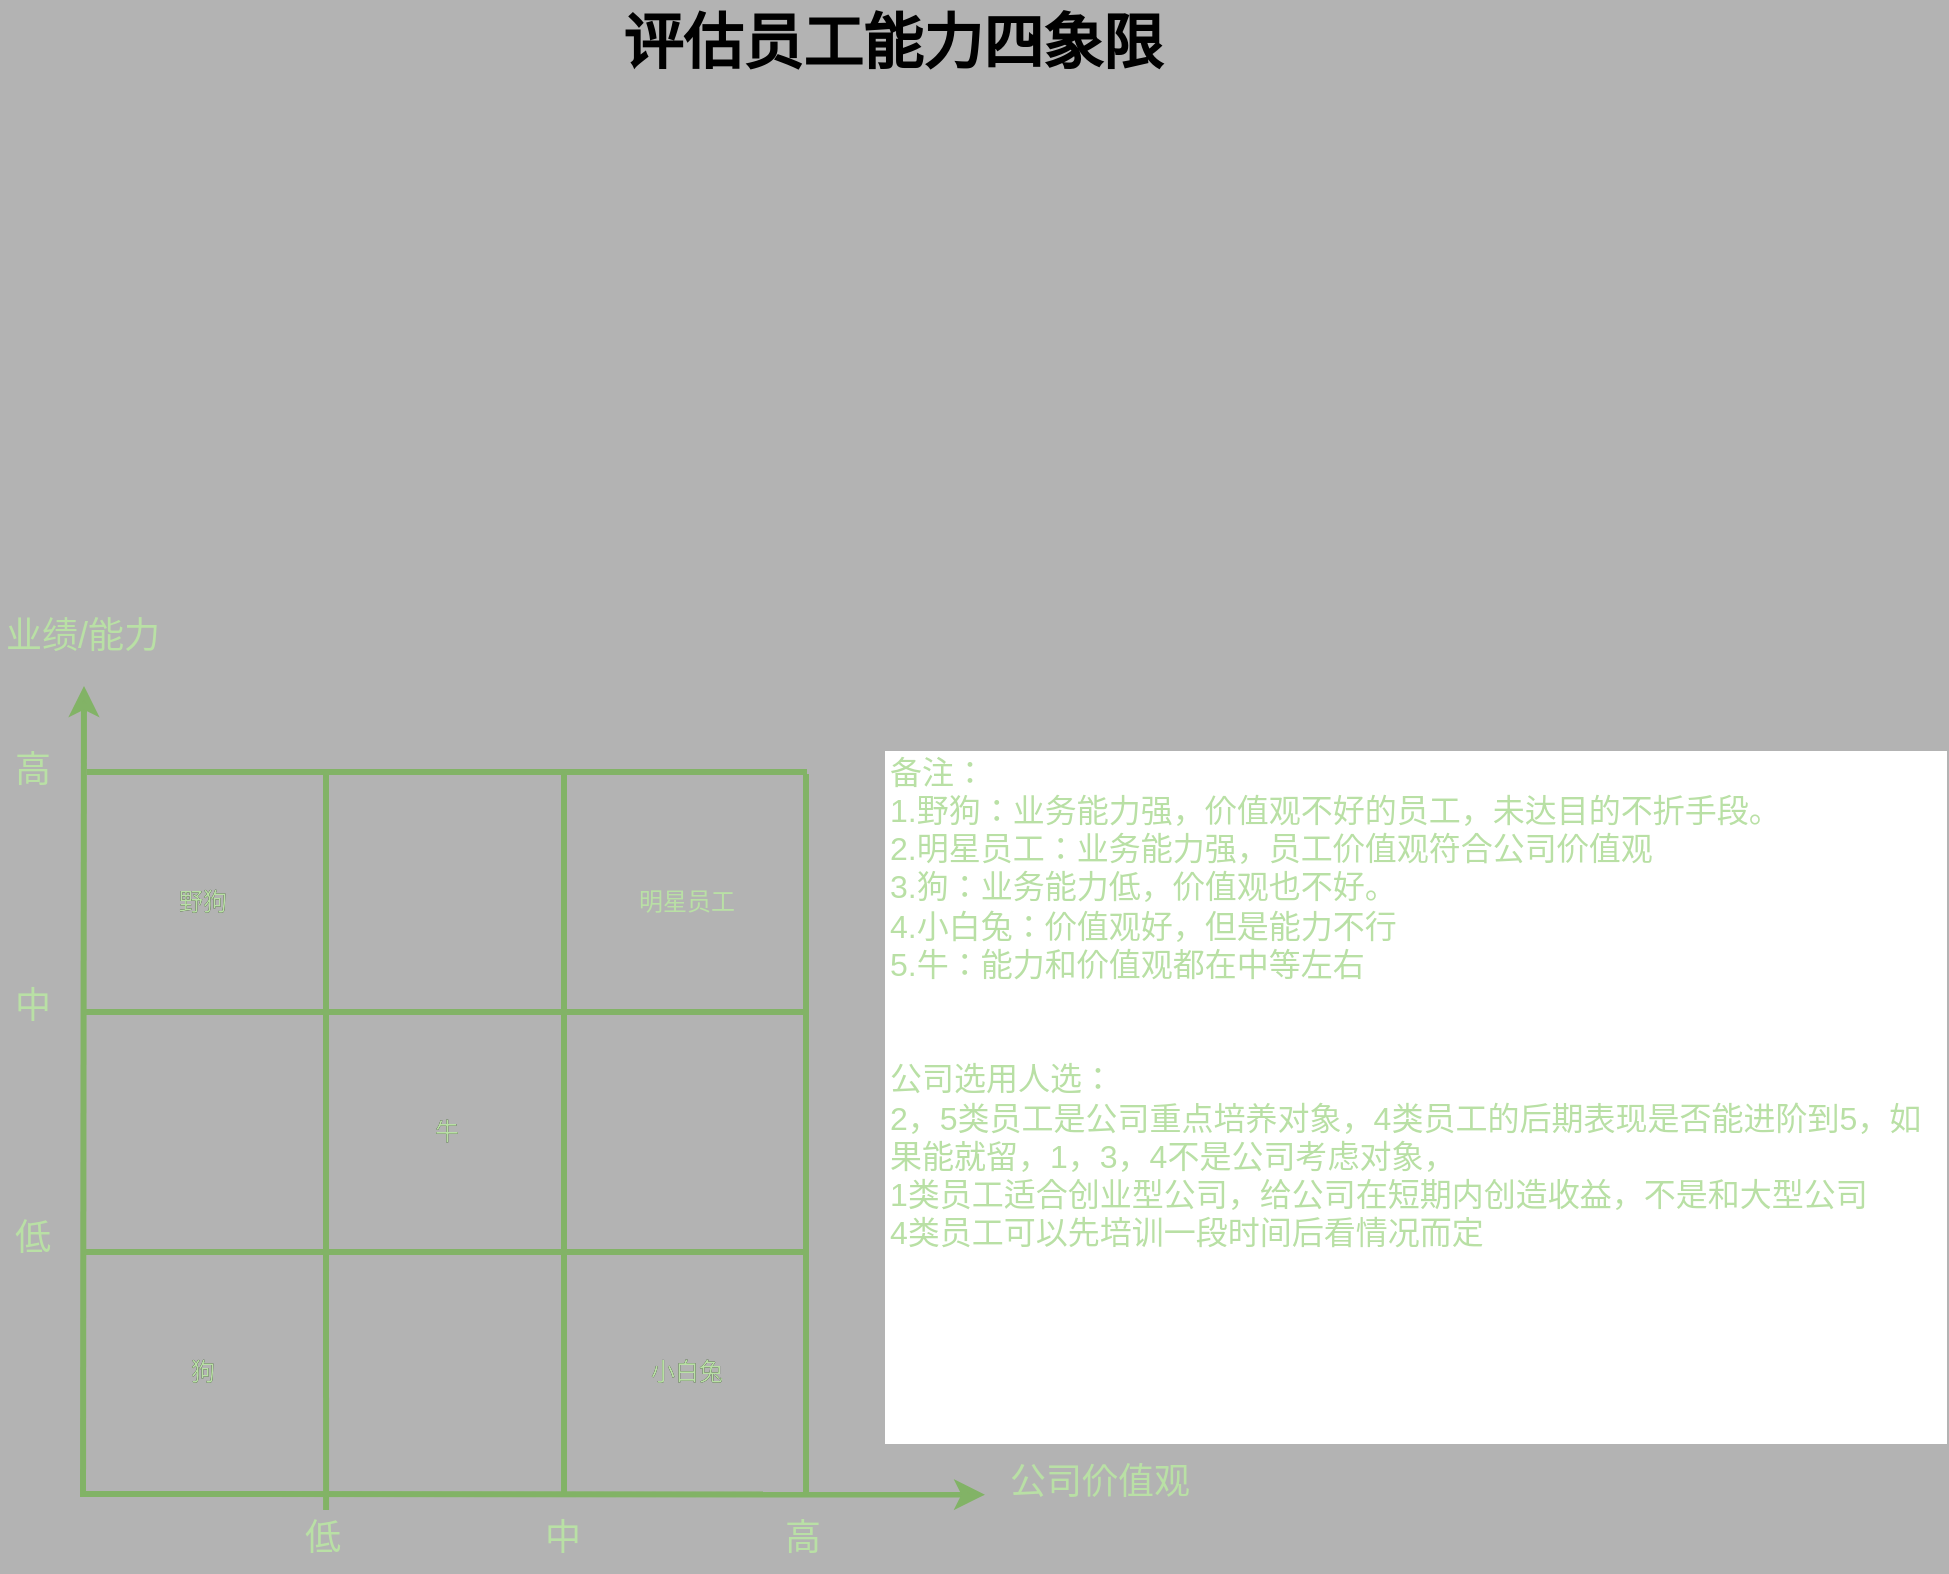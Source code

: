 <mxfile version="14.1.1" type="github">
  <diagram id="07fea595-8f29-1299-0266-81d95cde20df" name="Page-1">
    <mxGraphModel dx="-1622" dy="-426" grid="1" gridSize="10" guides="1" tooltips="1" connect="1" arrows="1" fold="1" page="1" pageScale="1" pageWidth="1169" pageHeight="827" background="#B3B3B3" math="0" shadow="0">
      <root>
        <mxCell id="0" />
        <mxCell id="1" parent="0" />
        <mxCell id="727" value="" style="edgeStyle=none;html=1;fontColor=#000000;strokeWidth=3;strokeColor=#82b366;fillColor=#d5e8d4;" parent="1" edge="1">
          <mxGeometry width="100" height="100" relative="1" as="geometry">
            <mxPoint x="2438.5" y="1601.5" as="sourcePoint" />
            <mxPoint x="2439" y="1197" as="targetPoint" />
          </mxGeometry>
        </mxCell>
        <mxCell id="734" value="" style="edgeStyle=none;html=1;fontColor=#000000;strokeWidth=3;strokeColor=#82b366;fillColor=#d5e8d4;" parent="1" edge="1">
          <mxGeometry width="100" height="100" relative="1" as="geometry">
            <mxPoint x="2437" y="1601" as="sourcePoint" />
            <mxPoint x="2889.5" y="1601.31" as="targetPoint" />
          </mxGeometry>
        </mxCell>
        <mxCell id="735" value="&lt;font color=&quot;#b9e0a5&quot;&gt;公司价值观&lt;/font&gt;" style="text;spacingTop=-5;html=1;fontSize=18;fontStyle=0;points=[];strokeColor=none;" parent="1" vertex="1">
          <mxGeometry x="2900" y="1582.5" width="80" height="20" as="geometry" />
        </mxCell>
        <mxCell id="736" value="&lt;font color=&quot;#b9e0a5&quot;&gt;低&lt;/font&gt;" style="text;spacingTop=-5;align=center;verticalAlign=middle;fontStyle=0;html=1;fontSize=18;points=[];strokeColor=none;" parent="1" vertex="1">
          <mxGeometry x="2497.5" y="1610" width="120" height="30" as="geometry" />
        </mxCell>
        <mxCell id="737" value="&lt;font color=&quot;#b9e0a5&quot;&gt;中&lt;/font&gt;" style="text;spacingTop=-5;align=center;verticalAlign=middle;fontStyle=0;html=1;fontSize=18;points=[];strokeColor=none;" parent="1" vertex="1">
          <mxGeometry x="2617.5" y="1610" width="120" height="30" as="geometry" />
        </mxCell>
        <mxCell id="738" value="&lt;font color=&quot;#b9e0a5&quot;&gt;高&lt;/font&gt;" style="text;spacingTop=-5;align=center;verticalAlign=middle;fontStyle=0;html=1;fontSize=18;points=[];strokeColor=none;" parent="1" vertex="1">
          <mxGeometry x="2737.5" y="1610" width="120" height="30" as="geometry" />
        </mxCell>
        <mxCell id="745" value="&lt;font color=&quot;#b9e0a5&quot;&gt;业绩/能力&lt;/font&gt;" style="text;spacingTop=-5;html=1;fontSize=18;fontStyle=0;points=[]" parent="1" vertex="1">
          <mxGeometry x="2397.5" y="1160" width="80" height="20" as="geometry" />
        </mxCell>
        <mxCell id="746" value="&lt;font color=&quot;#b9e0a5&quot;&gt;低&lt;/font&gt;" style="text;spacingTop=-5;align=center;verticalAlign=middle;fontStyle=0;html=1;fontSize=18;points=[]" parent="1" vertex="1">
          <mxGeometry x="2397.5" y="1410.0" width="30" height="130.0" as="geometry" />
        </mxCell>
        <mxCell id="747" value="&lt;font color=&quot;#b9e0a5&quot;&gt;中&lt;/font&gt;" style="text;spacingTop=-5;align=center;verticalAlign=middle;fontStyle=0;html=1;fontSize=18;points=[]" parent="1" vertex="1">
          <mxGeometry x="2397.5" y="1294.5" width="30" height="130.0" as="geometry" />
        </mxCell>
        <mxCell id="748" value="&lt;font color=&quot;#b9e0a5&quot;&gt;高&lt;/font&gt;" style="text;spacingTop=-5;align=center;verticalAlign=middle;fontStyle=0;html=1;fontSize=18;points=[]" parent="1" vertex="1">
          <mxGeometry x="2397.5" y="1176" width="30" height="130.0" as="geometry" />
        </mxCell>
        <mxCell id="749" value="评估员工能力四象限" style="text;spacingTop=-5;align=center;verticalAlign=middle;fontSize=30;fontStyle=1;html=1;points=[]" parent="1" vertex="1">
          <mxGeometry x="2437.5" y="854.5" width="810" height="45" as="geometry" />
        </mxCell>
        <mxCell id="U7ZelPJluDHWmrLzTlLS-753" value="" style="endArrow=none;html=1;exitX=0.521;exitY=0.117;exitDx=0;exitDy=0;exitPerimeter=0;strokeWidth=3;strokeColor=#82b366;fillColor=#d5e8d4;" edge="1" parent="1">
          <mxGeometry width="50" height="50" relative="1" as="geometry">
            <mxPoint x="2560.02" y="1609.01" as="sourcePoint" />
            <mxPoint x="2560" y="1240" as="targetPoint" />
          </mxGeometry>
        </mxCell>
        <mxCell id="U7ZelPJluDHWmrLzTlLS-756" value="" style="endArrow=none;html=1;exitX=0.521;exitY=0.117;exitDx=0;exitDy=0;exitPerimeter=0;strokeWidth=3;strokeColor=#82b366;fillColor=#d5e8d4;" edge="1" parent="1">
          <mxGeometry width="50" height="50" relative="1" as="geometry">
            <mxPoint x="2679.02" y="1601.5" as="sourcePoint" />
            <mxPoint x="2679" y="1240" as="targetPoint" />
          </mxGeometry>
        </mxCell>
        <mxCell id="U7ZelPJluDHWmrLzTlLS-757" value="" style="endArrow=none;html=1;exitX=0.521;exitY=0.117;exitDx=0;exitDy=0;exitPerimeter=0;strokeWidth=3;strokeColor=#82b366;fillColor=#d5e8d4;" edge="1" parent="1">
          <mxGeometry width="50" height="50" relative="1" as="geometry">
            <mxPoint x="2800.02" y="1601.5" as="sourcePoint" />
            <mxPoint x="2800" y="1241" as="targetPoint" />
          </mxGeometry>
        </mxCell>
        <mxCell id="U7ZelPJluDHWmrLzTlLS-758" value="" style="endArrow=none;html=1;strokeWidth=3;strokeColor=#82b366;fillColor=#d5e8d4;" edge="1" parent="1">
          <mxGeometry width="50" height="50" relative="1" as="geometry">
            <mxPoint x="2440.5" y="1240" as="sourcePoint" />
            <mxPoint x="2800.5" y="1240" as="targetPoint" />
          </mxGeometry>
        </mxCell>
        <mxCell id="U7ZelPJluDHWmrLzTlLS-759" value="" style="endArrow=none;html=1;strokeWidth=3;strokeColor=#82b366;fillColor=#d5e8d4;" edge="1" parent="1">
          <mxGeometry width="50" height="50" relative="1" as="geometry">
            <mxPoint x="2439.5" y="1360" as="sourcePoint" />
            <mxPoint x="2799.5" y="1360" as="targetPoint" />
          </mxGeometry>
        </mxCell>
        <mxCell id="U7ZelPJluDHWmrLzTlLS-760" value="" style="endArrow=none;html=1;strokeWidth=3;strokeColor=#82b366;fillColor=#d5e8d4;" edge="1" parent="1">
          <mxGeometry width="50" height="50" relative="1" as="geometry">
            <mxPoint x="2438.5" y="1480" as="sourcePoint" />
            <mxPoint x="2799" y="1480" as="targetPoint" />
            <Array as="points">
              <mxPoint x="2618.5" y="1480" />
            </Array>
          </mxGeometry>
        </mxCell>
        <mxCell id="U7ZelPJluDHWmrLzTlLS-763" value="小白兔" style="text;html=1;align=center;verticalAlign=middle;resizable=0;points=[];autosize=1;" vertex="1" parent="1">
          <mxGeometry x="2715" y="1530" width="50" height="20" as="geometry" />
        </mxCell>
        <mxCell id="U7ZelPJluDHWmrLzTlLS-764" value="狗" style="text;html=1;align=center;verticalAlign=middle;resizable=0;points=[];autosize=1;" vertex="1" parent="1">
          <mxGeometry x="2482.5" y="1530" width="30" height="20" as="geometry" />
        </mxCell>
        <mxCell id="U7ZelPJluDHWmrLzTlLS-765" value="野狗" style="text;html=1;align=center;verticalAlign=middle;resizable=0;points=[];autosize=1;" vertex="1" parent="1">
          <mxGeometry x="2477.5" y="1294.5" width="40" height="20" as="geometry" />
        </mxCell>
        <mxCell id="U7ZelPJluDHWmrLzTlLS-766" value="明星员工" style="text;html=1;align=center;verticalAlign=middle;resizable=0;points=[];autosize=1;fontColor=#B9E0A5;" vertex="1" parent="1">
          <mxGeometry x="2710" y="1294.5" width="60" height="20" as="geometry" />
        </mxCell>
        <mxCell id="U7ZelPJluDHWmrLzTlLS-770" value="牛" style="text;html=1;align=center;verticalAlign=middle;resizable=0;points=[];autosize=1;" vertex="1" parent="1">
          <mxGeometry x="2605" y="1410" width="30" height="20" as="geometry" />
        </mxCell>
        <mxCell id="U7ZelPJluDHWmrLzTlLS-771" value="小白兔" style="text;html=1;align=center;verticalAlign=middle;resizable=0;points=[];autosize=1;fontColor=#B9E0A5;" vertex="1" parent="1">
          <mxGeometry x="2715" y="1530" width="50" height="20" as="geometry" />
        </mxCell>
        <mxCell id="U7ZelPJluDHWmrLzTlLS-772" value="狗" style="text;html=1;align=center;verticalAlign=middle;resizable=0;points=[];autosize=1;fontColor=#B9E0A5;" vertex="1" parent="1">
          <mxGeometry x="2482.5" y="1530" width="30" height="20" as="geometry" />
        </mxCell>
        <mxCell id="U7ZelPJluDHWmrLzTlLS-773" value="牛" style="text;html=1;align=center;verticalAlign=middle;resizable=0;points=[];autosize=1;fontColor=#B9E0A5;" vertex="1" parent="1">
          <mxGeometry x="2605" y="1410" width="30" height="20" as="geometry" />
        </mxCell>
        <mxCell id="U7ZelPJluDHWmrLzTlLS-774" value="野狗" style="text;html=1;align=center;verticalAlign=middle;resizable=0;points=[];autosize=1;fontColor=#B9E0A5;" vertex="1" parent="1">
          <mxGeometry x="2477.5" y="1294.5" width="40" height="20" as="geometry" />
        </mxCell>
        <mxCell id="U7ZelPJluDHWmrLzTlLS-776" value="备注：&lt;br&gt;1.野狗：业务能力强，价值观不好的员工，未达目的不折手段。&lt;br&gt;2.明星员工：业务能力强，员工价值观符合公司价值观&lt;br&gt;3.狗：业务能力低，价值观也不好。&lt;br&gt;4.小白兔：价值观好，但是能力不行&lt;br&gt;5.牛：能力和价值观都在中等左右&lt;br&gt;&amp;nbsp; &amp;nbsp;&lt;br&gt;&lt;br&gt;公司选用人选：&lt;br&gt;2，5类员工是公司重点培养对象，4类员工的后期表现是否能进阶到5，如果能就留，1，3，4不是公司考虑对象，&lt;br&gt;1类员工适合创业型公司，给公司在短期内创造收益，不是和大型公司&lt;br&gt;4类员工可以先培训一段时间后看情况而定&lt;br&gt;&lt;br&gt;&lt;br&gt;&lt;br&gt;&amp;nbsp; &amp;nbsp;&lt;br&gt;&amp;nbsp;&amp;nbsp;" style="whiteSpace=wrap;html=1;labelBackgroundColor=#FFFFFF;strokeColor=#FFFFFF;fontSize=16;fontColor=#B9E0A5;align=left;" vertex="1" parent="1">
          <mxGeometry x="2840" y="1230" width="530" height="345.5" as="geometry" />
        </mxCell>
      </root>
    </mxGraphModel>
  </diagram>
</mxfile>
